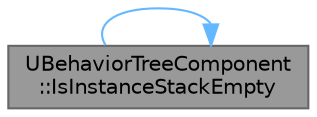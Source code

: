 digraph "UBehaviorTreeComponent::IsInstanceStackEmpty"
{
 // INTERACTIVE_SVG=YES
 // LATEX_PDF_SIZE
  bgcolor="transparent";
  edge [fontname=Helvetica,fontsize=10,labelfontname=Helvetica,labelfontsize=10];
  node [fontname=Helvetica,fontsize=10,shape=box,height=0.2,width=0.4];
  rankdir="LR";
  Node1 [id="Node000001",label="UBehaviorTreeComponent\l::IsInstanceStackEmpty",height=0.2,width=0.4,color="gray40", fillcolor="grey60", style="filled", fontcolor="black",tooltip="Returns true if InstanceStack contains any BT runtime instances."];
  Node1 -> Node1 [id="edge1_Node000001_Node000001",color="steelblue1",style="solid",tooltip=" "];
}
